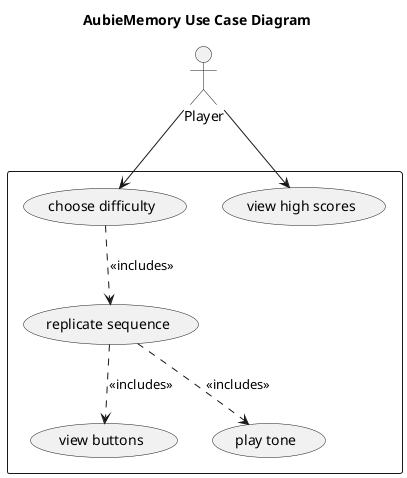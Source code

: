 @startuml
title AubieMemory Use Case Diagram

actor Player

rectangle {
Player --> (choose difficulty)
Player --> (view high scores)

(choose difficulty) ..> (replicate sequence): <<includes>>
(replicate sequence) ..> (view buttons): <<includes>>
(replicate sequence) ..> (play tone): <<includes>>
}
@enduml